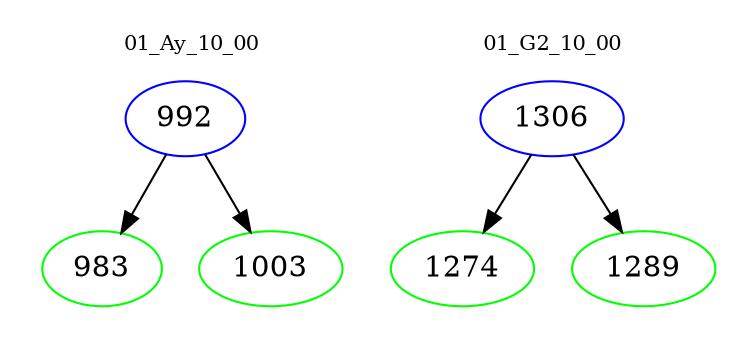 digraph{
subgraph cluster_0 {
color = white
label = "01_Ay_10_00";
fontsize=10;
T0_992 [label="992", color="blue"]
T0_992 -> T0_983 [color="black"]
T0_983 [label="983", color="green"]
T0_992 -> T0_1003 [color="black"]
T0_1003 [label="1003", color="green"]
}
subgraph cluster_1 {
color = white
label = "01_G2_10_00";
fontsize=10;
T1_1306 [label="1306", color="blue"]
T1_1306 -> T1_1274 [color="black"]
T1_1274 [label="1274", color="green"]
T1_1306 -> T1_1289 [color="black"]
T1_1289 [label="1289", color="green"]
}
}

